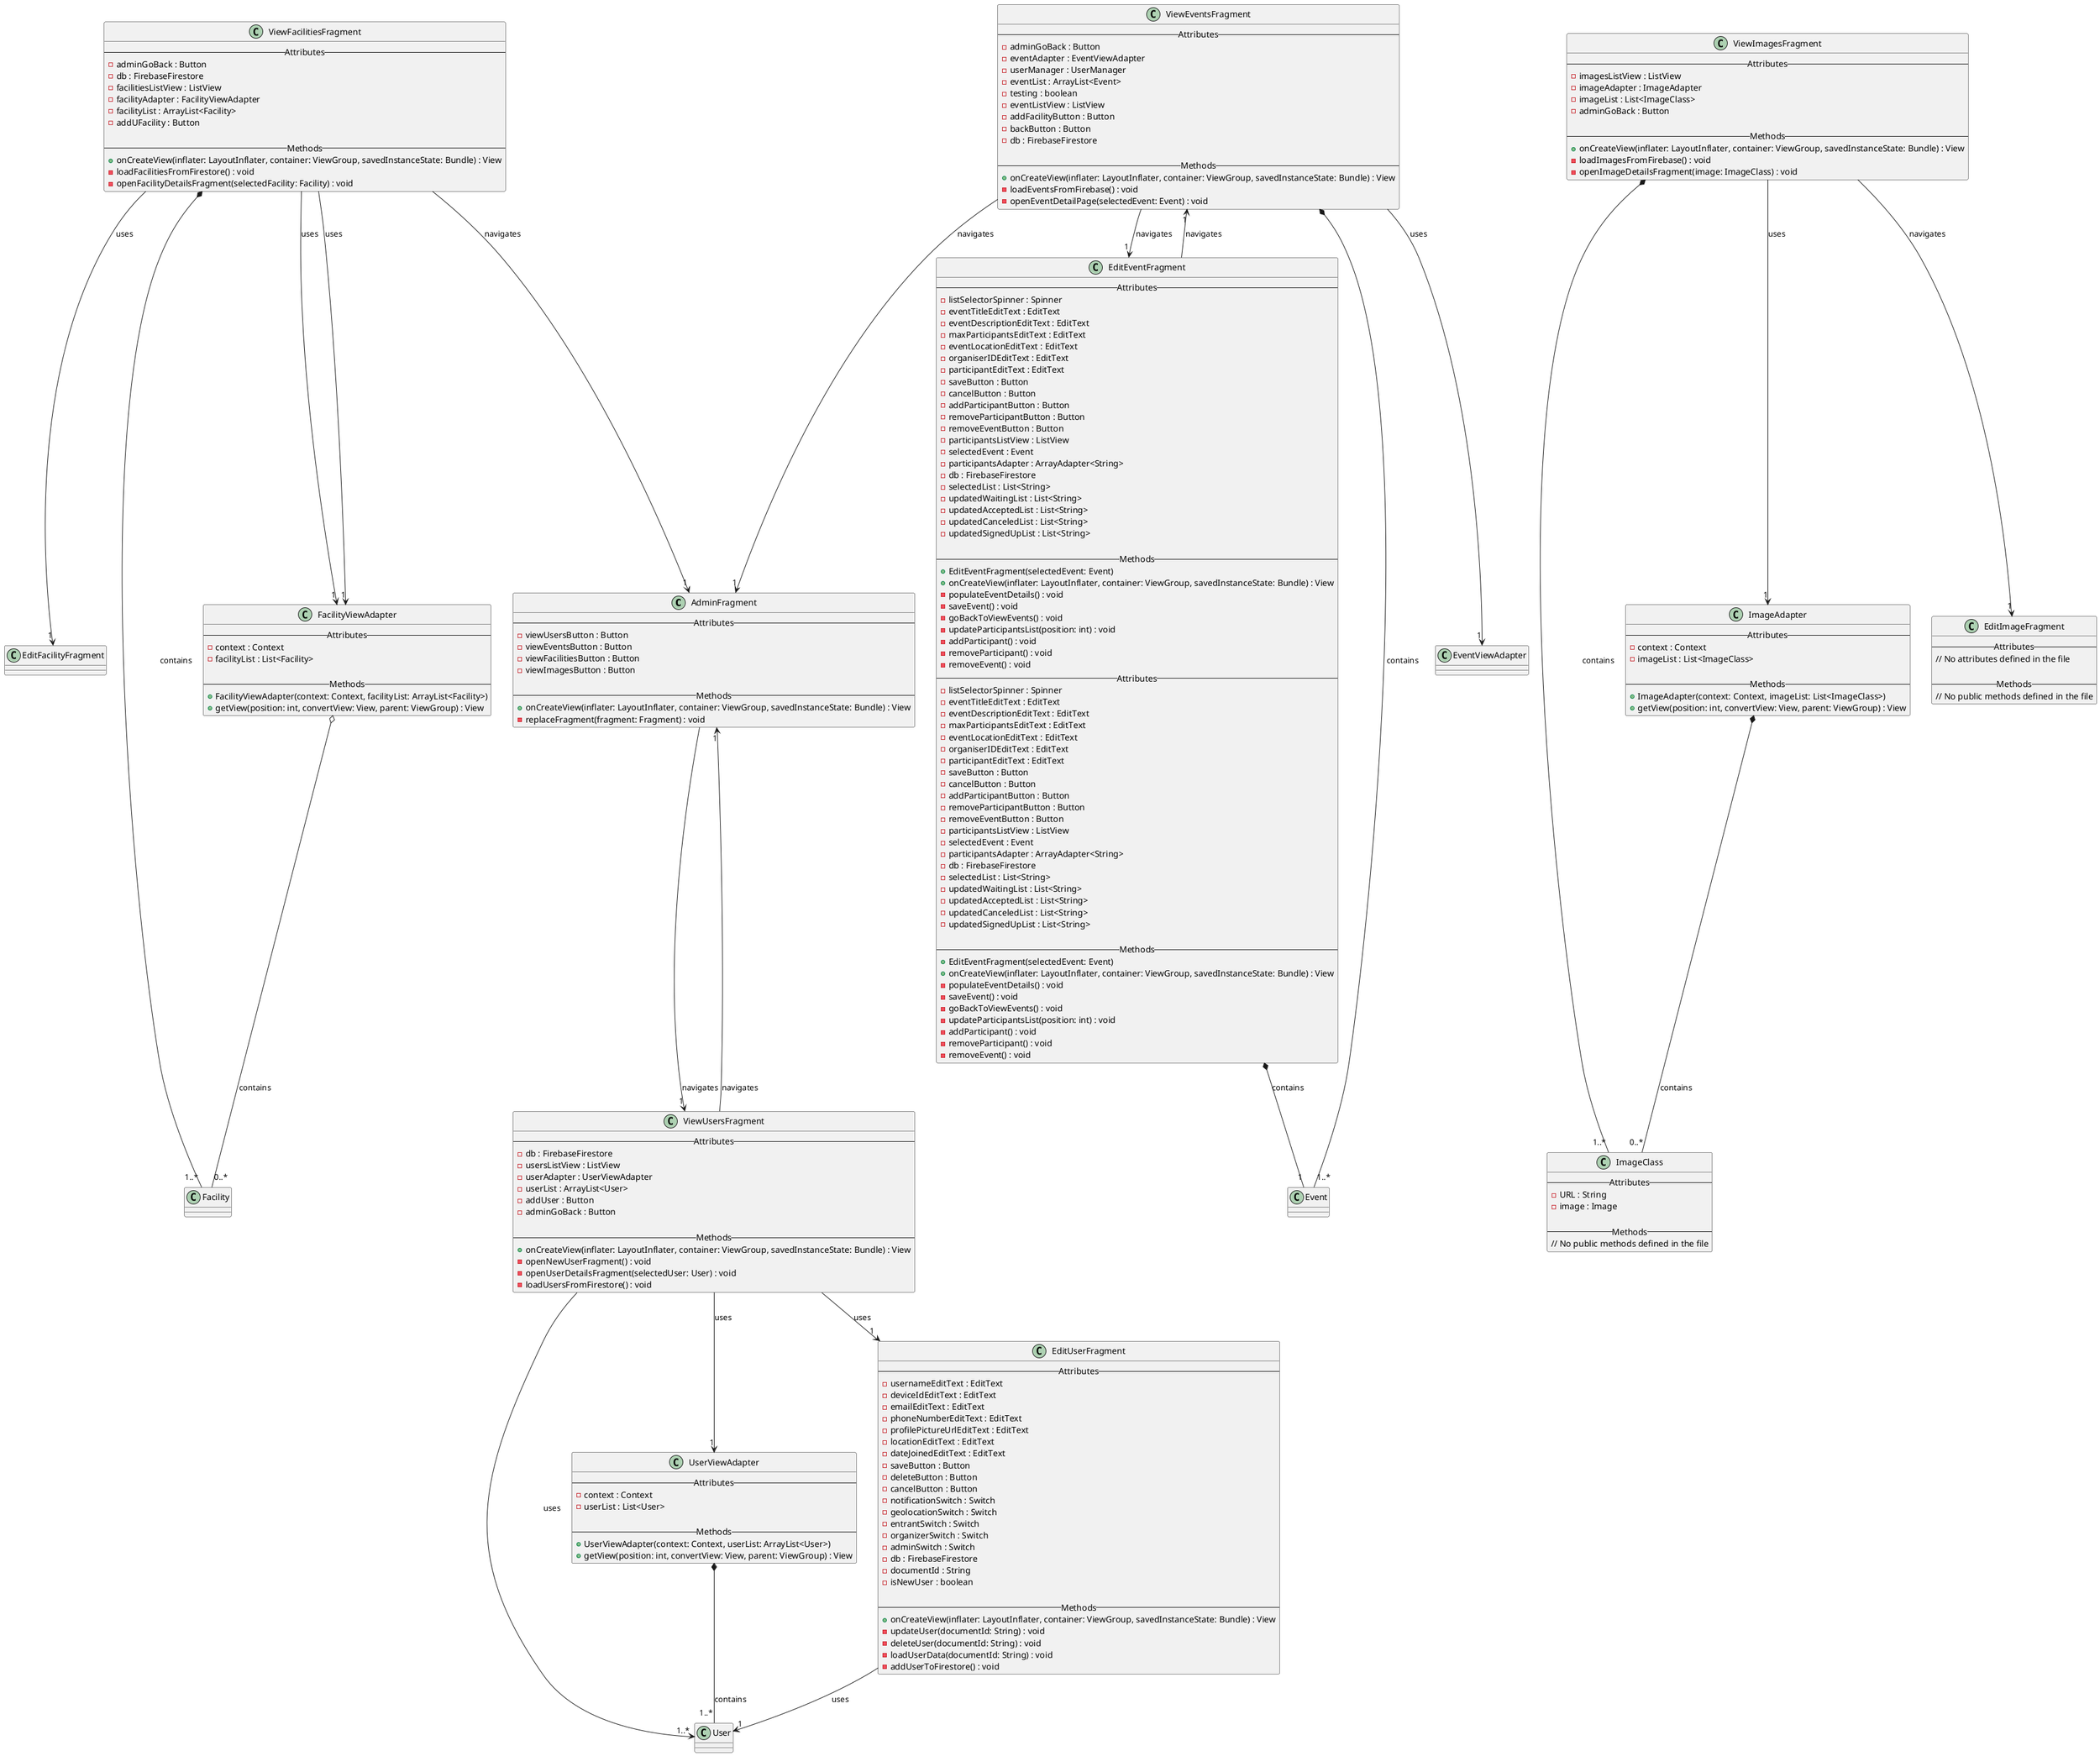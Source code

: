 @startuml
class AdminFragment {
    -- Attributes --
    - viewUsersButton : Button
    - viewEventsButton : Button
    - viewFacilitiesButton : Button
    - viewImagesButton : Button

    -- Methods --
    + onCreateView(inflater: LayoutInflater, container: ViewGroup, savedInstanceState: Bundle) : View
    - replaceFragment(fragment: Fragment) : void
}

class ViewUsersFragment {
    -- Attributes --
    - db : FirebaseFirestore
    - usersListView : ListView
    - userAdapter : UserViewAdapter
    - userList : ArrayList<User>
    - addUser : Button
    - adminGoBack : Button

    -- Methods --
    + onCreateView(inflater: LayoutInflater, container: ViewGroup, savedInstanceState: Bundle) : View
    - openNewUserFragment() : void
    - openUserDetailsFragment(selectedUser: User) : void
    - loadUsersFromFirestore() : void
}

class UserViewAdapter {
    -- Attributes --
    - context : Context
    - userList : List<User>

    -- Methods --
    + UserViewAdapter(context: Context, userList: ArrayList<User>)
    + getView(position: int, convertView: View, parent: ViewGroup) : View
}

class EditUserFragment {
    -- Attributes --
    - usernameEditText : EditText
    - deviceIdEditText : EditText
    - emailEditText : EditText
    - phoneNumberEditText : EditText
    - profilePictureUrlEditText : EditText
    - locationEditText : EditText
    - dateJoinedEditText : EditText
    - saveButton : Button
    - deleteButton : Button
    - cancelButton : Button
    - notificationSwitch : Switch
    - geolocationSwitch : Switch
    - entrantSwitch : Switch
    - organizerSwitch : Switch
    - adminSwitch : Switch
    - db : FirebaseFirestore
    - documentId : String
    - isNewUser : boolean

    -- Methods --
    + onCreateView(inflater: LayoutInflater, container: ViewGroup, savedInstanceState: Bundle) : View
    - updateUser(documentId: String) : void
    - deleteUser(documentId: String) : void
    - loadUserData(documentId: String) : void
    - addUserToFirestore() : void
}

class ViewImagesFragment {
    -- Attributes --
    - imagesListView : ListView
    - imageAdapter : ImageAdapter
    - imageList : List<ImageClass>
    - adminGoBack : Button

    -- Methods --
    + onCreateView(inflater: LayoutInflater, container: ViewGroup, savedInstanceState: Bundle) : View
    - loadImagesFromFirebase() : void
    - openImageDetailsFragment(image: ImageClass) : void
}

class ImageClass {
    -- Attributes --
    - URL : String
    - image : Image

    -- Methods --
    // No public methods defined in the file
}

class ImageAdapter {
    -- Attributes --
    - context : Context
    - imageList : List<ImageClass>

    -- Methods --
    + ImageAdapter(context: Context, imageList: List<ImageClass>)
    + getView(position: int, convertView: View, parent: ViewGroup) : View
}

class EditImageFragment {
    -- Attributes --
    // No attributes defined in the file

    -- Methods --
    // No public methods defined in the file
}

class ViewFacilitiesFragment {
    -- Attributes --
    - adminGoBack : Button
    - db : FirebaseFirestore
    - facilitiesListView : ListView
    - facilityAdapter : FacilityViewAdapter
    - facilityList : ArrayList<Facility>
    - addUFacility : Button

    -- Methods --
    + onCreateView(inflater: LayoutInflater, container: ViewGroup, savedInstanceState: Bundle) : View
    - loadFacilitiesFromFirestore() : void
    - openFacilityDetailsFragment(selectedFacility: Facility) : void
}

class FacilityViewAdapter {
    -- Attributes --
    - context : Context
    - facilityList : List<Facility>

    -- Methods --
    + FacilityViewAdapter(context: Context, facilityList: ArrayList<Facility>)
    + getView(position: int, convertView: View, parent: ViewGroup) : View
}

class EditEventFragment {
    -- Attributes --
    - listSelectorSpinner : Spinner
    - eventTitleEditText : EditText
    - eventDescriptionEditText : EditText
    - maxParticipantsEditText : EditText
    - eventLocationEditText : EditText
    - organiserIDEditText : EditText
    - participantEditText : EditText
    - saveButton : Button
    - cancelButton : Button
    - addParticipantButton : Button
    - removeParticipantButton : Button
    - removeEventButton : Button
    - participantsListView : ListView
    - selectedEvent : Event
    - participantsAdapter : ArrayAdapter<String>
    - db : FirebaseFirestore
    - selectedList : List<String>
    - updatedWaitingList : List<String>
    - updatedAcceptedList : List<String>
    - updatedCanceledList : List<String>
    - updatedSignedUpList : List<String>

    -- Methods --
    + EditEventFragment(selectedEvent: Event)
    + onCreateView(inflater: LayoutInflater, container: ViewGroup, savedInstanceState: Bundle) : View
    - populateEventDetails() : void
    - saveEvent() : void
    - goBackToViewEvents() : void
    - updateParticipantsList(position: int) : void
    - addParticipant() : void
    - removeParticipant() : void
    - removeEvent() : void
}

class EditEventFragment {
    -- Attributes --
    - listSelectorSpinner : Spinner
    - eventTitleEditText : EditText
    - eventDescriptionEditText : EditText
    - maxParticipantsEditText : EditText
    - eventLocationEditText : EditText
    - organiserIDEditText : EditText
    - participantEditText : EditText
    - saveButton : Button
    - cancelButton : Button
    - addParticipantButton : Button
    - removeParticipantButton : Button
    - removeEventButton : Button
    - participantsListView : ListView
    - selectedEvent : Event
    - participantsAdapter : ArrayAdapter<String>
    - db : FirebaseFirestore
    - selectedList : List<String>
    - updatedWaitingList : List<String>
    - updatedAcceptedList : List<String>
    - updatedCanceledList : List<String>
    - updatedSignedUpList : List<String>

    -- Methods --
    + EditEventFragment(selectedEvent: Event)
    + onCreateView(inflater: LayoutInflater, container: ViewGroup, savedInstanceState: Bundle) : View
    - populateEventDetails() : void
    - saveEvent() : void
    - goBackToViewEvents() : void
    - updateParticipantsList(position: int) : void
    - addParticipant() : void
    - removeParticipant() : void
    - removeEvent() : void
}

class ViewEventsFragment {
    -- Attributes --
    - adminGoBack : Button
    - eventAdapter : EventViewAdapter
    - userManager : UserManager
    - eventList : ArrayList<Event>
    - testing : boolean
    - eventListView : ListView
    - addFacilityButton : Button
    - backButton : Button
    - db : FirebaseFirestore

    -- Methods --
    + onCreateView(inflater: LayoutInflater, container: ViewGroup, savedInstanceState: Bundle) : View
    - loadEventsFromFirebase() : void
    - openEventDetailPage(selectedEvent: Event) : void
}

ViewEventsFragment --> "1" AdminFragment : navigates
ViewEventsFragment --> "1" EventViewAdapter : uses
ViewEventsFragment --> "1" EditEventFragment : navigates
ViewEventsFragment *-- "1..*" Event : contains
EditEventFragment *-- "1" Event : contains
EditEventFragment --> "1" ViewEventsFragment : navigates
ViewFacilitiesFragment --> "1" FacilityViewAdapter : uses
FacilityViewAdapter o-- "0..*" Facility : contains
ViewFacilitiesFragment --> "1" AdminFragment : navigates
ViewFacilitiesFragment --> "1" FacilityViewAdapter : uses
ViewFacilitiesFragment --> "1" EditFacilityFragment : uses
ViewFacilitiesFragment *-- "1..*" Facility : contains
ViewImagesFragment --> "1" EditImageFragment : navigates
ImageAdapter *-- "0..*" ImageClass : contains
ViewImagesFragment --> "1" ImageAdapter : uses
ViewImagesFragment *-- "1..*" ImageClass : contains
AdminFragment --> "1" ViewUsersFragment : navigates
ViewUsersFragment --> "1" AdminFragment : navigates
ViewUsersFragment --> "1" UserViewAdapter : uses
ViewUsersFragment --> "1" EditUserFragment : uses
ViewUsersFragment --> "1..*" User : uses
UserViewAdapter *-- "1..*" User : contains
EditUserFragment --> "1" User : uses
@enduml

